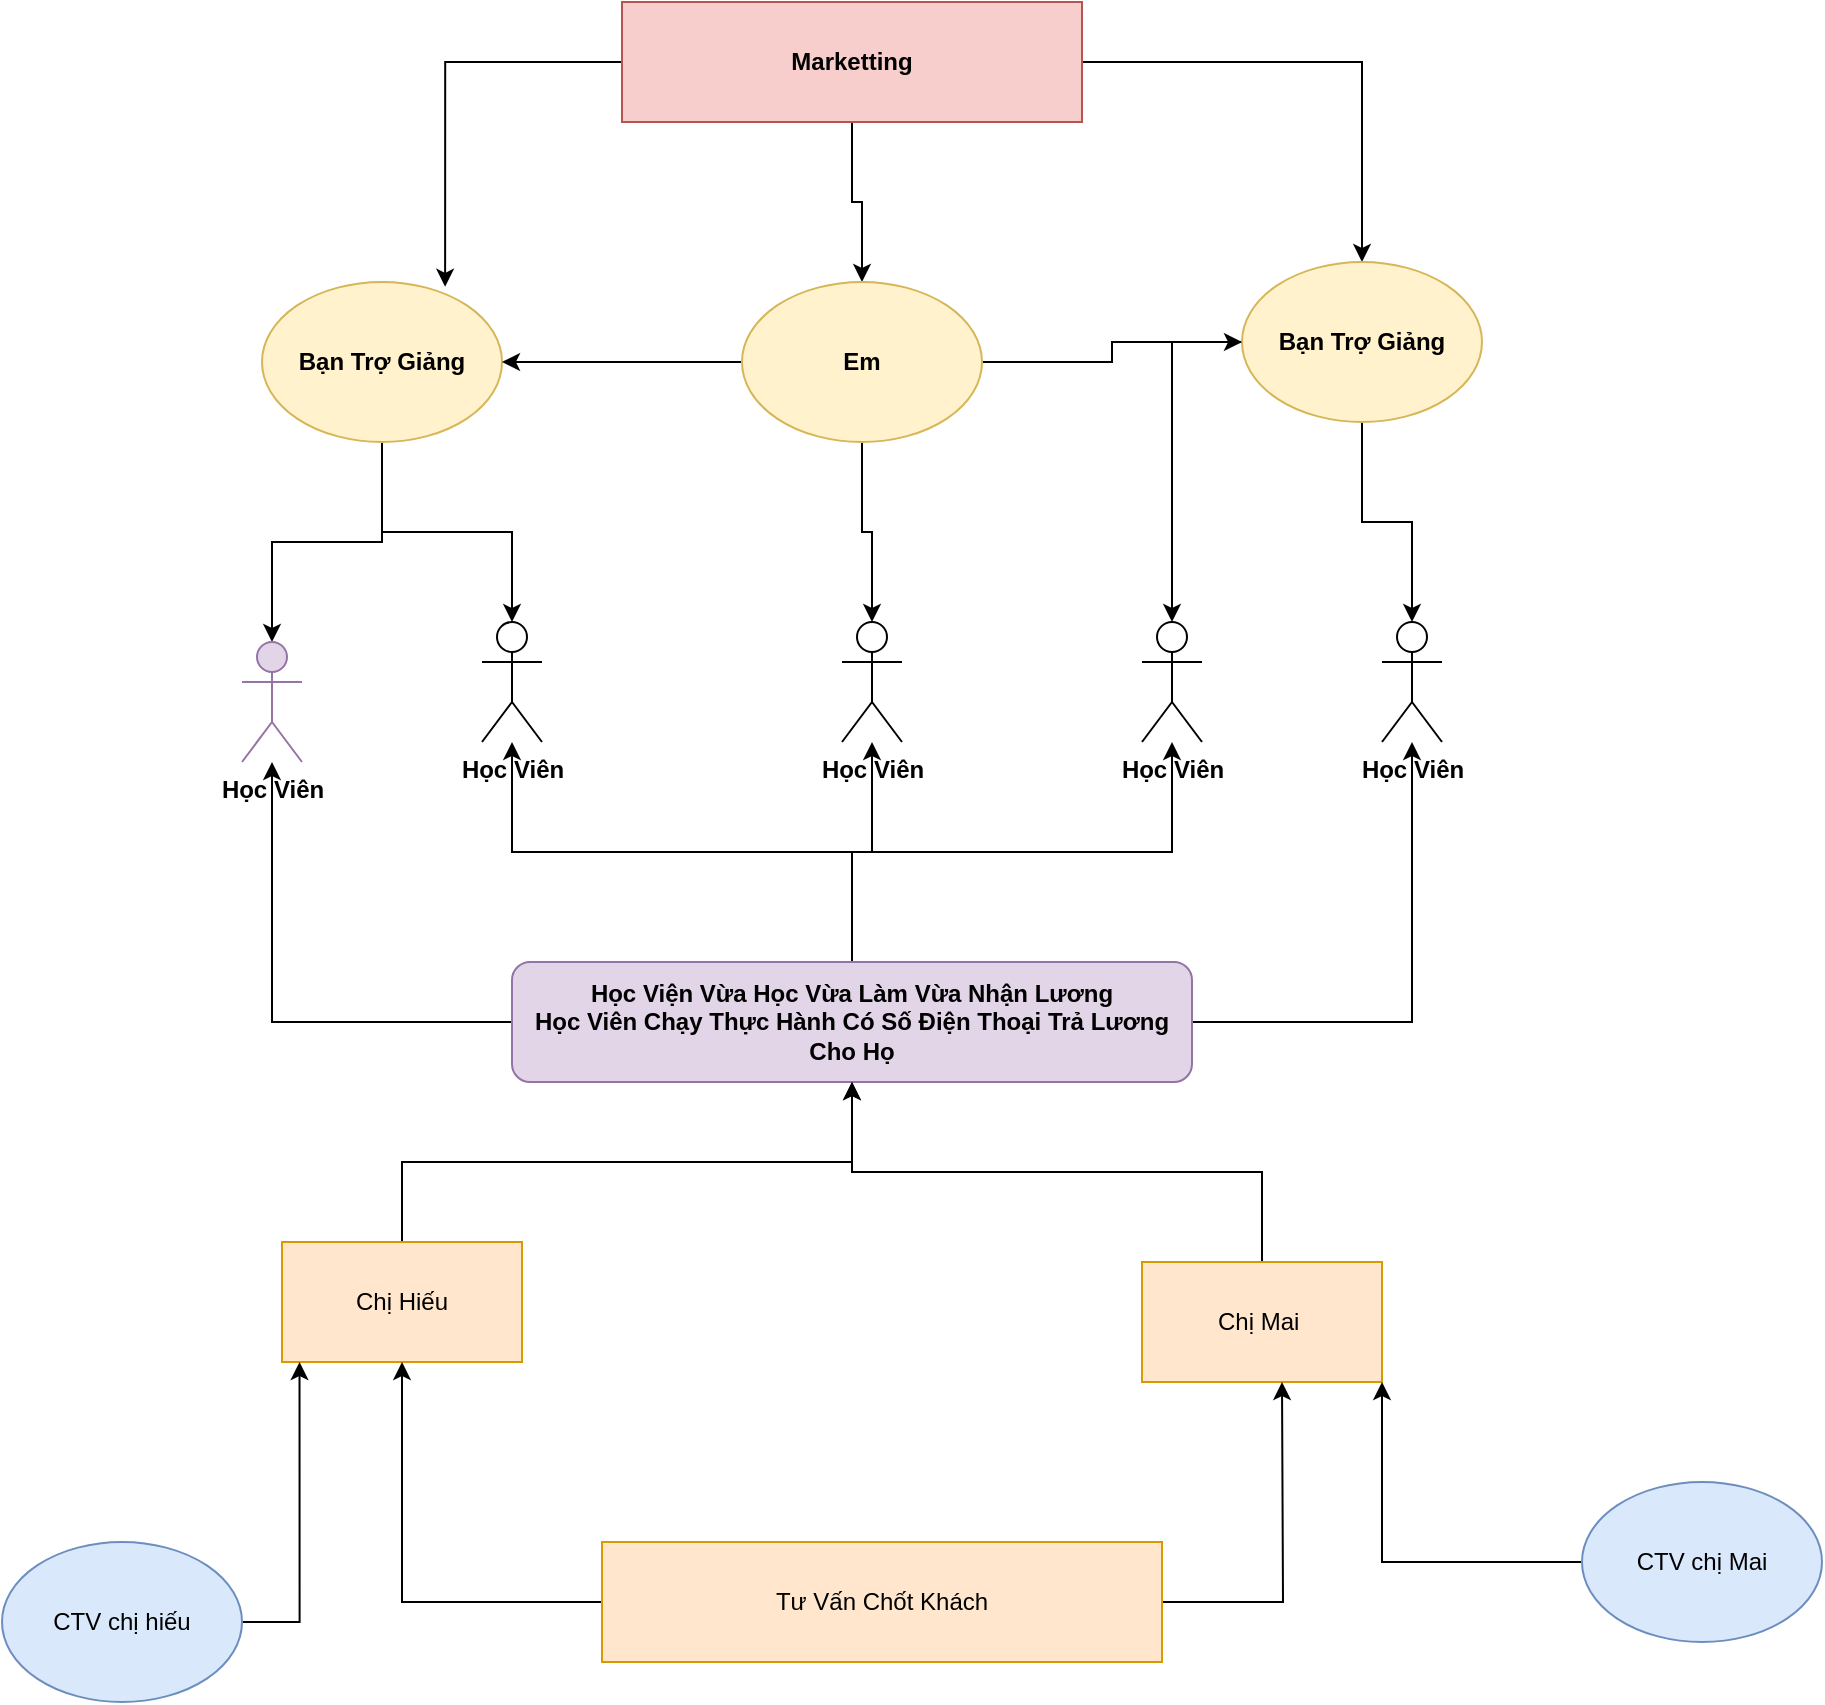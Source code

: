 <mxfile version="21.7.5" type="github">
  <diagram name="Trang-1" id="saPo41RxSWKW9KXktEX6">
    <mxGraphModel dx="1050" dy="534" grid="1" gridSize="10" guides="1" tooltips="1" connect="1" arrows="1" fold="1" page="1" pageScale="1" pageWidth="1169" pageHeight="827" math="0" shadow="0">
      <root>
        <mxCell id="0" />
        <mxCell id="1" parent="0" />
        <mxCell id="rucuWsjFYKOYeMMud675-11" style="edgeStyle=orthogonalEdgeStyle;rounded=0;orthogonalLoop=1;jettySize=auto;html=1;entryX=0.763;entryY=0.03;entryDx=0;entryDy=0;entryPerimeter=0;" edge="1" parent="1" source="rucuWsjFYKOYeMMud675-1" target="rucuWsjFYKOYeMMud675-5">
          <mxGeometry relative="1" as="geometry" />
        </mxCell>
        <mxCell id="rucuWsjFYKOYeMMud675-12" style="edgeStyle=orthogonalEdgeStyle;rounded=0;orthogonalLoop=1;jettySize=auto;html=1;" edge="1" parent="1" source="rucuWsjFYKOYeMMud675-1" target="rucuWsjFYKOYeMMud675-7">
          <mxGeometry relative="1" as="geometry" />
        </mxCell>
        <mxCell id="rucuWsjFYKOYeMMud675-14" style="edgeStyle=orthogonalEdgeStyle;rounded=0;orthogonalLoop=1;jettySize=auto;html=1;" edge="1" parent="1" source="rucuWsjFYKOYeMMud675-1" target="rucuWsjFYKOYeMMud675-6">
          <mxGeometry relative="1" as="geometry" />
        </mxCell>
        <mxCell id="rucuWsjFYKOYeMMud675-1" value="&lt;font style=&quot;vertical-align: inherit;&quot;&gt;&lt;font style=&quot;vertical-align: inherit;&quot;&gt;&lt;b&gt;Marketting&lt;/b&gt;&lt;/font&gt;&lt;/font&gt;" style="rounded=0;whiteSpace=wrap;html=1;fillColor=#f8cecc;strokeColor=#b85450;" vertex="1" parent="1">
          <mxGeometry x="360" y="50" width="230" height="60" as="geometry" />
        </mxCell>
        <mxCell id="rucuWsjFYKOYeMMud675-33" style="edgeStyle=orthogonalEdgeStyle;rounded=0;orthogonalLoop=1;jettySize=auto;html=1;entryX=0.5;entryY=0;entryDx=0;entryDy=0;entryPerimeter=0;" edge="1" parent="1" source="rucuWsjFYKOYeMMud675-5" target="rucuWsjFYKOYeMMud675-19">
          <mxGeometry relative="1" as="geometry" />
        </mxCell>
        <mxCell id="rucuWsjFYKOYeMMud675-34" style="edgeStyle=orthogonalEdgeStyle;rounded=0;orthogonalLoop=1;jettySize=auto;html=1;entryX=0.5;entryY=0;entryDx=0;entryDy=0;entryPerimeter=0;" edge="1" parent="1" source="rucuWsjFYKOYeMMud675-5" target="rucuWsjFYKOYeMMud675-16">
          <mxGeometry relative="1" as="geometry" />
        </mxCell>
        <mxCell id="rucuWsjFYKOYeMMud675-5" value="&lt;font style=&quot;vertical-align: inherit;&quot;&gt;&lt;font style=&quot;vertical-align: inherit;&quot;&gt;&lt;font style=&quot;vertical-align: inherit;&quot;&gt;&lt;font style=&quot;vertical-align: inherit;&quot;&gt;&lt;b&gt;Bạn Trợ Giảng&lt;/b&gt;&lt;/font&gt;&lt;/font&gt;&lt;/font&gt;&lt;/font&gt;" style="ellipse;whiteSpace=wrap;html=1;fillColor=#fff2cc;strokeColor=#d6b656;" vertex="1" parent="1">
          <mxGeometry x="180" y="190" width="120" height="80" as="geometry" />
        </mxCell>
        <mxCell id="rucuWsjFYKOYeMMud675-38" style="edgeStyle=orthogonalEdgeStyle;rounded=0;orthogonalLoop=1;jettySize=auto;html=1;entryX=0.5;entryY=0;entryDx=0;entryDy=0;entryPerimeter=0;" edge="1" parent="1" source="rucuWsjFYKOYeMMud675-6" target="rucuWsjFYKOYeMMud675-18">
          <mxGeometry relative="1" as="geometry" />
        </mxCell>
        <mxCell id="rucuWsjFYKOYeMMud675-39" style="edgeStyle=orthogonalEdgeStyle;rounded=0;orthogonalLoop=1;jettySize=auto;html=1;entryX=0.5;entryY=0;entryDx=0;entryDy=0;entryPerimeter=0;" edge="1" parent="1" source="rucuWsjFYKOYeMMud675-6" target="rucuWsjFYKOYeMMud675-17">
          <mxGeometry relative="1" as="geometry" />
        </mxCell>
        <mxCell id="rucuWsjFYKOYeMMud675-6" value="&lt;font style=&quot;vertical-align: inherit;&quot;&gt;&lt;font style=&quot;vertical-align: inherit;&quot;&gt;&lt;b&gt;Bạn Trợ Giảng&lt;/b&gt;&lt;/font&gt;&lt;/font&gt;" style="ellipse;whiteSpace=wrap;html=1;fillColor=#fff2cc;strokeColor=#d6b656;" vertex="1" parent="1">
          <mxGeometry x="670" y="180" width="120" height="80" as="geometry" />
        </mxCell>
        <mxCell id="rucuWsjFYKOYeMMud675-21" style="edgeStyle=orthogonalEdgeStyle;rounded=0;orthogonalLoop=1;jettySize=auto;html=1;entryX=1;entryY=0.5;entryDx=0;entryDy=0;" edge="1" parent="1" source="rucuWsjFYKOYeMMud675-7" target="rucuWsjFYKOYeMMud675-5">
          <mxGeometry relative="1" as="geometry" />
        </mxCell>
        <mxCell id="rucuWsjFYKOYeMMud675-28" style="edgeStyle=orthogonalEdgeStyle;rounded=0;orthogonalLoop=1;jettySize=auto;html=1;entryX=0;entryY=0.5;entryDx=0;entryDy=0;" edge="1" parent="1" source="rucuWsjFYKOYeMMud675-7" target="rucuWsjFYKOYeMMud675-6">
          <mxGeometry relative="1" as="geometry" />
        </mxCell>
        <mxCell id="rucuWsjFYKOYeMMud675-37" style="edgeStyle=orthogonalEdgeStyle;rounded=0;orthogonalLoop=1;jettySize=auto;html=1;entryX=0.5;entryY=0;entryDx=0;entryDy=0;entryPerimeter=0;" edge="1" parent="1" source="rucuWsjFYKOYeMMud675-7" target="rucuWsjFYKOYeMMud675-15">
          <mxGeometry relative="1" as="geometry" />
        </mxCell>
        <mxCell id="rucuWsjFYKOYeMMud675-7" value="&lt;font style=&quot;vertical-align: inherit;&quot;&gt;&lt;font style=&quot;vertical-align: inherit;&quot;&gt;&lt;b&gt;Em&lt;/b&gt;&lt;/font&gt;&lt;/font&gt;" style="ellipse;whiteSpace=wrap;html=1;fillColor=#fff2cc;strokeColor=#d6b656;" vertex="1" parent="1">
          <mxGeometry x="420" y="190" width="120" height="80" as="geometry" />
        </mxCell>
        <mxCell id="rucuWsjFYKOYeMMud675-15" value="&lt;b&gt;Học Viên&lt;/b&gt;" style="shape=umlActor;verticalLabelPosition=bottom;verticalAlign=top;html=1;outlineConnect=0;" vertex="1" parent="1">
          <mxGeometry x="470" y="360" width="30" height="60" as="geometry" />
        </mxCell>
        <mxCell id="rucuWsjFYKOYeMMud675-16" value="&lt;b&gt;Học Viên&lt;/b&gt;" style="shape=umlActor;verticalLabelPosition=bottom;verticalAlign=top;html=1;outlineConnect=0;" vertex="1" parent="1">
          <mxGeometry x="290" y="360" width="30" height="60" as="geometry" />
        </mxCell>
        <mxCell id="rucuWsjFYKOYeMMud675-17" value="&lt;b&gt;Học Viên&lt;/b&gt;" style="shape=umlActor;verticalLabelPosition=bottom;verticalAlign=top;html=1;outlineConnect=0;" vertex="1" parent="1">
          <mxGeometry x="620" y="360" width="30" height="60" as="geometry" />
        </mxCell>
        <mxCell id="rucuWsjFYKOYeMMud675-18" value="&lt;b&gt;Học Viên&lt;/b&gt;" style="shape=umlActor;verticalLabelPosition=bottom;verticalAlign=top;html=1;outlineConnect=0;" vertex="1" parent="1">
          <mxGeometry x="740" y="360" width="30" height="60" as="geometry" />
        </mxCell>
        <mxCell id="rucuWsjFYKOYeMMud675-19" value="&lt;b&gt;Học Viên&lt;/b&gt;" style="shape=umlActor;verticalLabelPosition=bottom;verticalAlign=top;html=1;outlineConnect=0;fillColor=#e1d5e7;strokeColor=#9673a6;" vertex="1" parent="1">
          <mxGeometry x="170" y="370" width="30" height="60" as="geometry" />
        </mxCell>
        <mxCell id="rucuWsjFYKOYeMMud675-41" style="edgeStyle=orthogonalEdgeStyle;rounded=0;orthogonalLoop=1;jettySize=auto;html=1;" edge="1" parent="1" source="rucuWsjFYKOYeMMud675-40" target="rucuWsjFYKOYeMMud675-15">
          <mxGeometry relative="1" as="geometry" />
        </mxCell>
        <mxCell id="rucuWsjFYKOYeMMud675-42" style="edgeStyle=orthogonalEdgeStyle;rounded=0;orthogonalLoop=1;jettySize=auto;html=1;" edge="1" parent="1" source="rucuWsjFYKOYeMMud675-40" target="rucuWsjFYKOYeMMud675-16">
          <mxGeometry relative="1" as="geometry" />
        </mxCell>
        <mxCell id="rucuWsjFYKOYeMMud675-43" style="edgeStyle=orthogonalEdgeStyle;rounded=0;orthogonalLoop=1;jettySize=auto;html=1;" edge="1" parent="1" source="rucuWsjFYKOYeMMud675-40" target="rucuWsjFYKOYeMMud675-18">
          <mxGeometry relative="1" as="geometry" />
        </mxCell>
        <mxCell id="rucuWsjFYKOYeMMud675-44" style="edgeStyle=orthogonalEdgeStyle;rounded=0;orthogonalLoop=1;jettySize=auto;html=1;" edge="1" parent="1" source="rucuWsjFYKOYeMMud675-40" target="rucuWsjFYKOYeMMud675-19">
          <mxGeometry relative="1" as="geometry" />
        </mxCell>
        <mxCell id="rucuWsjFYKOYeMMud675-45" style="edgeStyle=orthogonalEdgeStyle;rounded=0;orthogonalLoop=1;jettySize=auto;html=1;" edge="1" parent="1" source="rucuWsjFYKOYeMMud675-40" target="rucuWsjFYKOYeMMud675-17">
          <mxGeometry relative="1" as="geometry" />
        </mxCell>
        <mxCell id="rucuWsjFYKOYeMMud675-40" value="&lt;b&gt;Học Viện Vừa Học Vừa Làm Vừa Nhận Lương&lt;br&gt;Học Viên Chạy Thực Hành Có Số Điện Thoại Trả Lương Cho Họ&lt;br&gt;&lt;/b&gt;" style="rounded=1;whiteSpace=wrap;html=1;fillColor=#e1d5e7;strokeColor=#9673a6;" vertex="1" parent="1">
          <mxGeometry x="305" y="530" width="340" height="60" as="geometry" />
        </mxCell>
        <mxCell id="rucuWsjFYKOYeMMud675-48" style="edgeStyle=orthogonalEdgeStyle;rounded=0;orthogonalLoop=1;jettySize=auto;html=1;" edge="1" parent="1" source="rucuWsjFYKOYeMMud675-46" target="rucuWsjFYKOYeMMud675-40">
          <mxGeometry relative="1" as="geometry" />
        </mxCell>
        <mxCell id="rucuWsjFYKOYeMMud675-46" value="Chị Hiếu" style="rounded=0;whiteSpace=wrap;html=1;fillColor=#ffe6cc;strokeColor=#d79b00;" vertex="1" parent="1">
          <mxGeometry x="190" y="670" width="120" height="60" as="geometry" />
        </mxCell>
        <mxCell id="rucuWsjFYKOYeMMud675-49" style="edgeStyle=orthogonalEdgeStyle;rounded=0;orthogonalLoop=1;jettySize=auto;html=1;entryX=0.5;entryY=1;entryDx=0;entryDy=0;" edge="1" parent="1" source="rucuWsjFYKOYeMMud675-47" target="rucuWsjFYKOYeMMud675-40">
          <mxGeometry relative="1" as="geometry" />
        </mxCell>
        <mxCell id="rucuWsjFYKOYeMMud675-47" value="Chị Mai&amp;nbsp;" style="rounded=0;whiteSpace=wrap;html=1;fillColor=#ffe6cc;strokeColor=#d79b00;" vertex="1" parent="1">
          <mxGeometry x="620" y="680" width="120" height="60" as="geometry" />
        </mxCell>
        <mxCell id="rucuWsjFYKOYeMMud675-54" style="edgeStyle=orthogonalEdgeStyle;rounded=0;orthogonalLoop=1;jettySize=auto;html=1;" edge="1" parent="1" source="rucuWsjFYKOYeMMud675-50" target="rucuWsjFYKOYeMMud675-46">
          <mxGeometry relative="1" as="geometry" />
        </mxCell>
        <mxCell id="rucuWsjFYKOYeMMud675-55" style="edgeStyle=orthogonalEdgeStyle;rounded=0;orthogonalLoop=1;jettySize=auto;html=1;" edge="1" parent="1" source="rucuWsjFYKOYeMMud675-50">
          <mxGeometry relative="1" as="geometry">
            <mxPoint x="690" y="740" as="targetPoint" />
          </mxGeometry>
        </mxCell>
        <mxCell id="rucuWsjFYKOYeMMud675-50" value="Tư Vấn Chốt Khách" style="rounded=0;whiteSpace=wrap;html=1;fillColor=#ffe6cc;strokeColor=#d79b00;" vertex="1" parent="1">
          <mxGeometry x="350" y="820" width="280" height="60" as="geometry" />
        </mxCell>
        <mxCell id="rucuWsjFYKOYeMMud675-57" style="edgeStyle=orthogonalEdgeStyle;rounded=0;orthogonalLoop=1;jettySize=auto;html=1;entryX=0.073;entryY=1;entryDx=0;entryDy=0;entryPerimeter=0;" edge="1" parent="1" source="rucuWsjFYKOYeMMud675-56" target="rucuWsjFYKOYeMMud675-46">
          <mxGeometry relative="1" as="geometry" />
        </mxCell>
        <mxCell id="rucuWsjFYKOYeMMud675-56" value="CTV chị hiếu" style="ellipse;whiteSpace=wrap;html=1;fillColor=#dae8fc;strokeColor=#6c8ebf;" vertex="1" parent="1">
          <mxGeometry x="50" y="820" width="120" height="80" as="geometry" />
        </mxCell>
        <mxCell id="rucuWsjFYKOYeMMud675-59" style="edgeStyle=orthogonalEdgeStyle;rounded=0;orthogonalLoop=1;jettySize=auto;html=1;entryX=1;entryY=1;entryDx=0;entryDy=0;" edge="1" parent="1" source="rucuWsjFYKOYeMMud675-58" target="rucuWsjFYKOYeMMud675-47">
          <mxGeometry relative="1" as="geometry" />
        </mxCell>
        <mxCell id="rucuWsjFYKOYeMMud675-58" value="CTV chị Mai" style="ellipse;whiteSpace=wrap;html=1;fillColor=#dae8fc;strokeColor=#6c8ebf;" vertex="1" parent="1">
          <mxGeometry x="840" y="790" width="120" height="80" as="geometry" />
        </mxCell>
      </root>
    </mxGraphModel>
  </diagram>
</mxfile>

